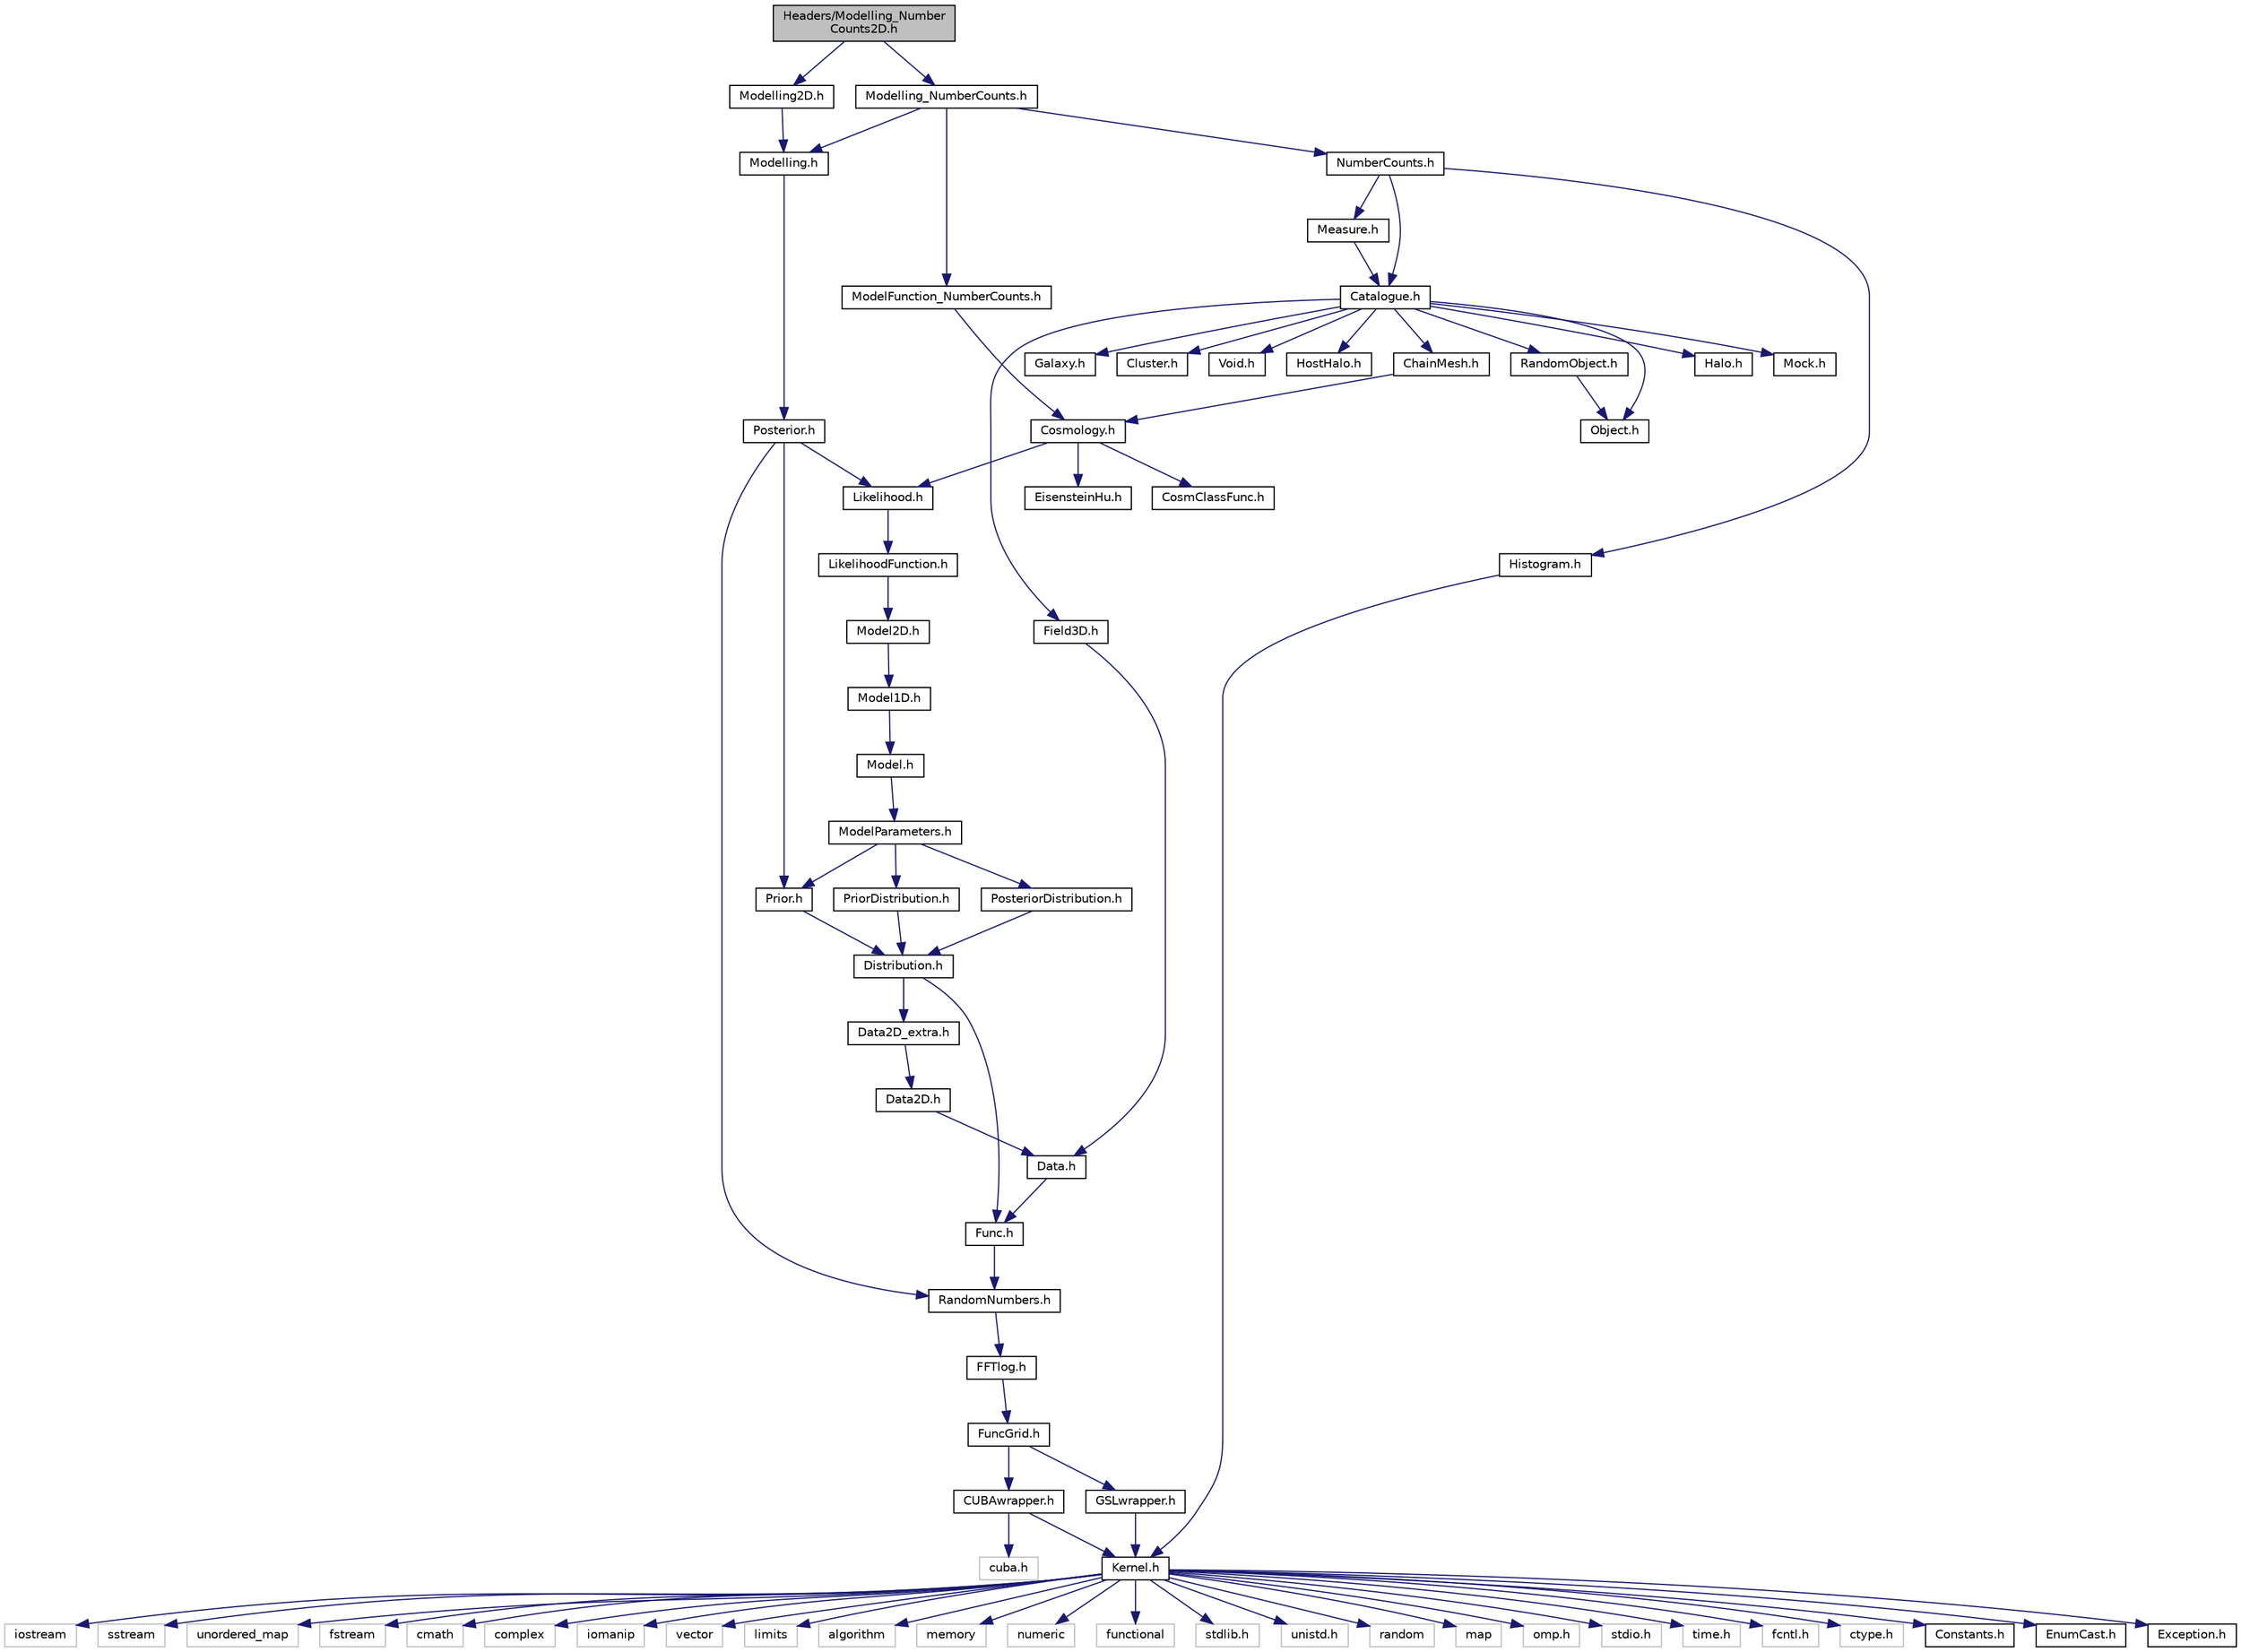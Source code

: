 digraph "Headers/Modelling_NumberCounts2D.h"
{
  edge [fontname="Helvetica",fontsize="10",labelfontname="Helvetica",labelfontsize="10"];
  node [fontname="Helvetica",fontsize="10",shape=record];
  Node0 [label="Headers/Modelling_Number\lCounts2D.h",height=0.2,width=0.4,color="black", fillcolor="grey75", style="filled", fontcolor="black"];
  Node0 -> Node1 [color="midnightblue",fontsize="10",style="solid",fontname="Helvetica"];
  Node1 [label="Modelling2D.h",height=0.2,width=0.4,color="black", fillcolor="white", style="filled",URL="$d6/d6c/Modelling2D_8h.html",tooltip="The class Modelling2D. "];
  Node1 -> Node2 [color="midnightblue",fontsize="10",style="solid",fontname="Helvetica"];
  Node2 [label="Modelling.h",height=0.2,width=0.4,color="black", fillcolor="white", style="filled",URL="$d5/d4c/Modelling_8h.html",tooltip="The class Modelling. "];
  Node2 -> Node3 [color="midnightblue",fontsize="10",style="solid",fontname="Helvetica"];
  Node3 [label="Posterior.h",height=0.2,width=0.4,color="black", fillcolor="white", style="filled",URL="$d5/dee/Posterior_8h.html",tooltip="The class Posterior. "];
  Node3 -> Node4 [color="midnightblue",fontsize="10",style="solid",fontname="Helvetica"];
  Node4 [label="RandomNumbers.h",height=0.2,width=0.4,color="black", fillcolor="white", style="filled",URL="$d9/d17/RandomNumbers_8h.html",tooltip="Class functions used to generate random numbers. "];
  Node4 -> Node5 [color="midnightblue",fontsize="10",style="solid",fontname="Helvetica"];
  Node5 [label="FFTlog.h",height=0.2,width=0.4,color="black", fillcolor="white", style="filled",URL="$da/ddd/FFTlog_8h.html",tooltip="Wrapper for fftlog wripper. "];
  Node5 -> Node6 [color="midnightblue",fontsize="10",style="solid",fontname="Helvetica"];
  Node6 [label="FuncGrid.h",height=0.2,width=0.4,color="black", fillcolor="white", style="filled",URL="$d5/d38/FuncGrid_8h.html",tooltip="Class used to handle functions stored on a grid. "];
  Node6 -> Node7 [color="midnightblue",fontsize="10",style="solid",fontname="Helvetica"];
  Node7 [label="GSLwrapper.h",height=0.2,width=0.4,color="black", fillcolor="white", style="filled",URL="$de/dc4/GSLwrapper_8h.html",tooltip="functions that wrap GSL routines for integration, root finding and minimization "];
  Node7 -> Node8 [color="midnightblue",fontsize="10",style="solid",fontname="Helvetica"];
  Node8 [label="Kernel.h",height=0.2,width=0.4,color="black", fillcolor="white", style="filled",URL="$d3/de9/Kernel_8h.html",tooltip="Useful generic functions. "];
  Node8 -> Node9 [color="midnightblue",fontsize="10",style="solid",fontname="Helvetica"];
  Node9 [label="iostream",height=0.2,width=0.4,color="grey75", fillcolor="white", style="filled"];
  Node8 -> Node10 [color="midnightblue",fontsize="10",style="solid",fontname="Helvetica"];
  Node10 [label="sstream",height=0.2,width=0.4,color="grey75", fillcolor="white", style="filled"];
  Node8 -> Node11 [color="midnightblue",fontsize="10",style="solid",fontname="Helvetica"];
  Node11 [label="unordered_map",height=0.2,width=0.4,color="grey75", fillcolor="white", style="filled"];
  Node8 -> Node12 [color="midnightblue",fontsize="10",style="solid",fontname="Helvetica"];
  Node12 [label="fstream",height=0.2,width=0.4,color="grey75", fillcolor="white", style="filled"];
  Node8 -> Node13 [color="midnightblue",fontsize="10",style="solid",fontname="Helvetica"];
  Node13 [label="cmath",height=0.2,width=0.4,color="grey75", fillcolor="white", style="filled"];
  Node8 -> Node14 [color="midnightblue",fontsize="10",style="solid",fontname="Helvetica"];
  Node14 [label="complex",height=0.2,width=0.4,color="grey75", fillcolor="white", style="filled"];
  Node8 -> Node15 [color="midnightblue",fontsize="10",style="solid",fontname="Helvetica"];
  Node15 [label="iomanip",height=0.2,width=0.4,color="grey75", fillcolor="white", style="filled"];
  Node8 -> Node16 [color="midnightblue",fontsize="10",style="solid",fontname="Helvetica"];
  Node16 [label="vector",height=0.2,width=0.4,color="grey75", fillcolor="white", style="filled"];
  Node8 -> Node17 [color="midnightblue",fontsize="10",style="solid",fontname="Helvetica"];
  Node17 [label="limits",height=0.2,width=0.4,color="grey75", fillcolor="white", style="filled"];
  Node8 -> Node18 [color="midnightblue",fontsize="10",style="solid",fontname="Helvetica"];
  Node18 [label="algorithm",height=0.2,width=0.4,color="grey75", fillcolor="white", style="filled"];
  Node8 -> Node19 [color="midnightblue",fontsize="10",style="solid",fontname="Helvetica"];
  Node19 [label="memory",height=0.2,width=0.4,color="grey75", fillcolor="white", style="filled"];
  Node8 -> Node20 [color="midnightblue",fontsize="10",style="solid",fontname="Helvetica"];
  Node20 [label="numeric",height=0.2,width=0.4,color="grey75", fillcolor="white", style="filled"];
  Node8 -> Node21 [color="midnightblue",fontsize="10",style="solid",fontname="Helvetica"];
  Node21 [label="functional",height=0.2,width=0.4,color="grey75", fillcolor="white", style="filled"];
  Node8 -> Node22 [color="midnightblue",fontsize="10",style="solid",fontname="Helvetica"];
  Node22 [label="stdlib.h",height=0.2,width=0.4,color="grey75", fillcolor="white", style="filled"];
  Node8 -> Node23 [color="midnightblue",fontsize="10",style="solid",fontname="Helvetica"];
  Node23 [label="unistd.h",height=0.2,width=0.4,color="grey75", fillcolor="white", style="filled"];
  Node8 -> Node24 [color="midnightblue",fontsize="10",style="solid",fontname="Helvetica"];
  Node24 [label="random",height=0.2,width=0.4,color="grey75", fillcolor="white", style="filled"];
  Node8 -> Node25 [color="midnightblue",fontsize="10",style="solid",fontname="Helvetica"];
  Node25 [label="map",height=0.2,width=0.4,color="grey75", fillcolor="white", style="filled"];
  Node8 -> Node26 [color="midnightblue",fontsize="10",style="solid",fontname="Helvetica"];
  Node26 [label="omp.h",height=0.2,width=0.4,color="grey75", fillcolor="white", style="filled"];
  Node8 -> Node27 [color="midnightblue",fontsize="10",style="solid",fontname="Helvetica"];
  Node27 [label="stdio.h",height=0.2,width=0.4,color="grey75", fillcolor="white", style="filled"];
  Node8 -> Node28 [color="midnightblue",fontsize="10",style="solid",fontname="Helvetica"];
  Node28 [label="time.h",height=0.2,width=0.4,color="grey75", fillcolor="white", style="filled"];
  Node8 -> Node29 [color="midnightblue",fontsize="10",style="solid",fontname="Helvetica"];
  Node29 [label="fcntl.h",height=0.2,width=0.4,color="grey75", fillcolor="white", style="filled"];
  Node8 -> Node30 [color="midnightblue",fontsize="10",style="solid",fontname="Helvetica"];
  Node30 [label="ctype.h",height=0.2,width=0.4,color="grey75", fillcolor="white", style="filled"];
  Node8 -> Node31 [color="midnightblue",fontsize="10",style="solid",fontname="Helvetica"];
  Node31 [label="Constants.h",height=0.2,width=0.4,color="black", fillcolor="white", style="filled",URL="$d1/d45/Constants_8h.html",tooltip="Constants of general use. "];
  Node8 -> Node32 [color="midnightblue",fontsize="10",style="solid",fontname="Helvetica"];
  Node32 [label="EnumCast.h",height=0.2,width=0.4,color="black", fillcolor="white", style="filled",URL="$d5/d76/EnumCast_8h.html",tooltip="Classes used to cast integers and std::string into the enums used in the CosmoBolognaLib. "];
  Node8 -> Node33 [color="midnightblue",fontsize="10",style="solid",fontname="Helvetica"];
  Node33 [label="Exception.h",height=0.2,width=0.4,color="black", fillcolor="white", style="filled",URL="$d8/d8a/Exception_8h.html",tooltip="The class Exception Class used to handle the exceptions. "];
  Node6 -> Node34 [color="midnightblue",fontsize="10",style="solid",fontname="Helvetica"];
  Node34 [label="CUBAwrapper.h",height=0.2,width=0.4,color="black", fillcolor="white", style="filled",URL="$db/dad/CUBAwrapper_8h.html",tooltip="class CUBAwrapper that wrap CUBA routines for multidimensional integration "];
  Node34 -> Node35 [color="midnightblue",fontsize="10",style="solid",fontname="Helvetica"];
  Node35 [label="cuba.h",height=0.2,width=0.4,color="grey75", fillcolor="white", style="filled"];
  Node34 -> Node8 [color="midnightblue",fontsize="10",style="solid",fontname="Helvetica"];
  Node3 -> Node36 [color="midnightblue",fontsize="10",style="solid",fontname="Helvetica"];
  Node36 [label="Prior.h",height=0.2,width=0.4,color="black", fillcolor="white", style="filled",URL="$d8/de3/Prior_8h.html",tooltip="The class Prior. "];
  Node36 -> Node37 [color="midnightblue",fontsize="10",style="solid",fontname="Helvetica"];
  Node37 [label="Distribution.h",height=0.2,width=0.4,color="black", fillcolor="white", style="filled",URL="$d5/d4d/Distribution_8h.html",tooltip="The class Distribution. "];
  Node37 -> Node38 [color="midnightblue",fontsize="10",style="solid",fontname="Helvetica"];
  Node38 [label="Data2D_extra.h",height=0.2,width=0.4,color="black", fillcolor="white", style="filled",URL="$db/db1/Data2D__extra_8h.html",tooltip="The class Data2D_extra. "];
  Node38 -> Node39 [color="midnightblue",fontsize="10",style="solid",fontname="Helvetica"];
  Node39 [label="Data2D.h",height=0.2,width=0.4,color="black", fillcolor="white", style="filled",URL="$d1/dfe/Data2D_8h.html",tooltip="The class Data2D. "];
  Node39 -> Node40 [color="midnightblue",fontsize="10",style="solid",fontname="Helvetica"];
  Node40 [label="Data.h",height=0.2,width=0.4,color="black", fillcolor="white", style="filled",URL="$d6/df6/Data_8h.html",tooltip="The class Data. "];
  Node40 -> Node41 [color="midnightblue",fontsize="10",style="solid",fontname="Helvetica"];
  Node41 [label="Func.h",height=0.2,width=0.4,color="black", fillcolor="white", style="filled",URL="$d2/d8a/Func_8h.html",tooltip="Useful generic functions. "];
  Node41 -> Node4 [color="midnightblue",fontsize="10",style="solid",fontname="Helvetica"];
  Node37 -> Node41 [color="midnightblue",fontsize="10",style="solid",fontname="Helvetica"];
  Node3 -> Node42 [color="midnightblue",fontsize="10",style="solid",fontname="Helvetica"];
  Node42 [label="Likelihood.h",height=0.2,width=0.4,color="black", fillcolor="white", style="filled",URL="$db/dd8/Likelihood_8h.html",tooltip="The class Likelihood. "];
  Node42 -> Node43 [color="midnightblue",fontsize="10",style="solid",fontname="Helvetica"];
  Node43 [label="LikelihoodFunction.h",height=0.2,width=0.4,color="black", fillcolor="white", style="filled",URL="$dd/ded/LikelihoodFunction_8h.html",tooltip="Likelihood function. "];
  Node43 -> Node44 [color="midnightblue",fontsize="10",style="solid",fontname="Helvetica"];
  Node44 [label="Model2D.h",height=0.2,width=0.4,color="black", fillcolor="white", style="filled",URL="$d7/de6/Model2D_8h.html",tooltip="The class Model2D. "];
  Node44 -> Node45 [color="midnightblue",fontsize="10",style="solid",fontname="Helvetica"];
  Node45 [label="Model1D.h",height=0.2,width=0.4,color="black", fillcolor="white", style="filled",URL="$d9/d12/Model1D_8h.html",tooltip="The class Model1D. "];
  Node45 -> Node46 [color="midnightblue",fontsize="10",style="solid",fontname="Helvetica"];
  Node46 [label="Model.h",height=0.2,width=0.4,color="black", fillcolor="white", style="filled",URL="$d3/d5a/Model_8h.html",tooltip="The class Model. "];
  Node46 -> Node47 [color="midnightblue",fontsize="10",style="solid",fontname="Helvetica"];
  Node47 [label="ModelParameters.h",height=0.2,width=0.4,color="black", fillcolor="white", style="filled",URL="$dc/d6a/ModelParameters_8h.html",tooltip="The class ModelParameters. "];
  Node47 -> Node36 [color="midnightblue",fontsize="10",style="solid",fontname="Helvetica"];
  Node47 -> Node48 [color="midnightblue",fontsize="10",style="solid",fontname="Helvetica"];
  Node48 [label="PriorDistribution.h",height=0.2,width=0.4,color="black", fillcolor="white", style="filled",URL="$db/d6c/PriorDistribution_8h.html",tooltip="The class PriorDistribution. "];
  Node48 -> Node37 [color="midnightblue",fontsize="10",style="solid",fontname="Helvetica"];
  Node47 -> Node49 [color="midnightblue",fontsize="10",style="solid",fontname="Helvetica"];
  Node49 [label="PosteriorDistribution.h",height=0.2,width=0.4,color="black", fillcolor="white", style="filled",URL="$db/dbb/PosteriorDistribution_8h.html",tooltip="The class PosteriorDistribution. "];
  Node49 -> Node37 [color="midnightblue",fontsize="10",style="solid",fontname="Helvetica"];
  Node0 -> Node50 [color="midnightblue",fontsize="10",style="solid",fontname="Helvetica"];
  Node50 [label="Modelling_NumberCounts.h",height=0.2,width=0.4,color="black", fillcolor="white", style="filled",URL="$d3/de8/Modelling__NumberCounts_8h.html",tooltip="The class Modelling_NumberCounts. "];
  Node50 -> Node51 [color="midnightblue",fontsize="10",style="solid",fontname="Helvetica"];
  Node51 [label="NumberCounts.h",height=0.2,width=0.4,color="black", fillcolor="white", style="filled",URL="$d5/d38/NumberCounts_8h.html",tooltip="The class NumberCounts. "];
  Node51 -> Node52 [color="midnightblue",fontsize="10",style="solid",fontname="Helvetica"];
  Node52 [label="Catalogue.h",height=0.2,width=0.4,color="black", fillcolor="white", style="filled",URL="$d7/d9f/Catalogue_8h.html",tooltip="The class Catalogue. "];
  Node52 -> Node53 [color="midnightblue",fontsize="10",style="solid",fontname="Helvetica"];
  Node53 [label="Field3D.h",height=0.2,width=0.4,color="black", fillcolor="white", style="filled",URL="$df/db4/Field3D_8h.html",tooltip="The class field3D. "];
  Node53 -> Node40 [color="midnightblue",fontsize="10",style="solid",fontname="Helvetica"];
  Node52 -> Node54 [color="midnightblue",fontsize="10",style="solid",fontname="Helvetica"];
  Node54 [label="ChainMesh.h",height=0.2,width=0.4,color="black", fillcolor="white", style="filled",URL="$d9/d73/ChainMesh_8h.html",tooltip="Implementation of the chain-mesh data structure. "];
  Node54 -> Node55 [color="midnightblue",fontsize="10",style="solid",fontname="Helvetica"];
  Node55 [label="Cosmology.h",height=0.2,width=0.4,color="black", fillcolor="white", style="filled",URL="$da/dd2/Cosmology_8h.html",tooltip="The class Cosmology. "];
  Node55 -> Node42 [color="midnightblue",fontsize="10",style="solid",fontname="Helvetica"];
  Node55 -> Node56 [color="midnightblue",fontsize="10",style="solid",fontname="Helvetica"];
  Node56 [label="EisensteinHu.h",height=0.2,width=0.4,color="black", fillcolor="white", style="filled",URL="$d6/d32/EisensteinHu_8h.html",tooltip="The class EisensteinHu. "];
  Node55 -> Node57 [color="midnightblue",fontsize="10",style="solid",fontname="Helvetica"];
  Node57 [label="CosmClassFunc.h",height=0.2,width=0.4,color="black", fillcolor="white", style="filled",URL="$da/d09/CosmClassFunc_8h.html",tooltip="Class functions used by Numerical methods inside the class Cosmology. "];
  Node52 -> Node58 [color="midnightblue",fontsize="10",style="solid",fontname="Helvetica"];
  Node58 [label="Object.h",height=0.2,width=0.4,color="black", fillcolor="white", style="filled",URL="$db/dbf/Object_8h.html",tooltip="The class Object. "];
  Node52 -> Node59 [color="midnightblue",fontsize="10",style="solid",fontname="Helvetica"];
  Node59 [label="RandomObject.h",height=0.2,width=0.4,color="black", fillcolor="white", style="filled",URL="$da/dd3/RandomObject_8h.html",tooltip="The class RandomObject. "];
  Node59 -> Node58 [color="midnightblue",fontsize="10",style="solid",fontname="Helvetica"];
  Node52 -> Node60 [color="midnightblue",fontsize="10",style="solid",fontname="Helvetica"];
  Node60 [label="Halo.h",height=0.2,width=0.4,color="black", fillcolor="white", style="filled",URL="$d0/dbf/Halo_8h.html",tooltip="The class Halo. "];
  Node52 -> Node61 [color="midnightblue",fontsize="10",style="solid",fontname="Helvetica"];
  Node61 [label="Mock.h",height=0.2,width=0.4,color="black", fillcolor="white", style="filled",URL="$df/da4/Mock_8h.html",tooltip="The class Mock. "];
  Node52 -> Node62 [color="midnightblue",fontsize="10",style="solid",fontname="Helvetica"];
  Node62 [label="Galaxy.h",height=0.2,width=0.4,color="black", fillcolor="white", style="filled",URL="$de/d71/Galaxy_8h.html",tooltip="The class Galaxy. "];
  Node52 -> Node63 [color="midnightblue",fontsize="10",style="solid",fontname="Helvetica"];
  Node63 [label="Cluster.h",height=0.2,width=0.4,color="black", fillcolor="white", style="filled",URL="$d8/d77/Cluster_8h.html",tooltip="The class Cluster. "];
  Node52 -> Node64 [color="midnightblue",fontsize="10",style="solid",fontname="Helvetica"];
  Node64 [label="Void.h",height=0.2,width=0.4,color="black", fillcolor="white", style="filled",URL="$d5/d50/Void_8h.html",tooltip="The class Void. "];
  Node52 -> Node65 [color="midnightblue",fontsize="10",style="solid",fontname="Helvetica"];
  Node65 [label="HostHalo.h",height=0.2,width=0.4,color="black", fillcolor="white", style="filled",URL="$d3/dc6/HostHalo_8h.html",tooltip="The class HostHalo. "];
  Node51 -> Node66 [color="midnightblue",fontsize="10",style="solid",fontname="Helvetica"];
  Node66 [label="Measure.h",height=0.2,width=0.4,color="black", fillcolor="white", style="filled",URL="$d0/d3d/Measure_8h.html",tooltip="The class Measure. "];
  Node66 -> Node52 [color="midnightblue",fontsize="10",style="solid",fontname="Helvetica"];
  Node51 -> Node67 [color="midnightblue",fontsize="10",style="solid",fontname="Helvetica"];
  Node67 [label="Histogram.h",height=0.2,width=0.4,color="black", fillcolor="white", style="filled",URL="$d7/db2/Histogram_8h.html",tooltip="Class used to handle binned variables. "];
  Node67 -> Node8 [color="midnightblue",fontsize="10",style="solid",fontname="Helvetica"];
  Node50 -> Node2 [color="midnightblue",fontsize="10",style="solid",fontname="Helvetica"];
  Node50 -> Node68 [color="midnightblue",fontsize="10",style="solid",fontname="Helvetica"];
  Node68 [label="ModelFunction_NumberCounts.h",height=0.2,width=0.4,color="black", fillcolor="white", style="filled",URL="$dc/d0c/ModelFunction__NumberCounts_8h.html",tooltip="Global functions to model number counts of any type. "];
  Node68 -> Node55 [color="midnightblue",fontsize="10",style="solid",fontname="Helvetica"];
}
